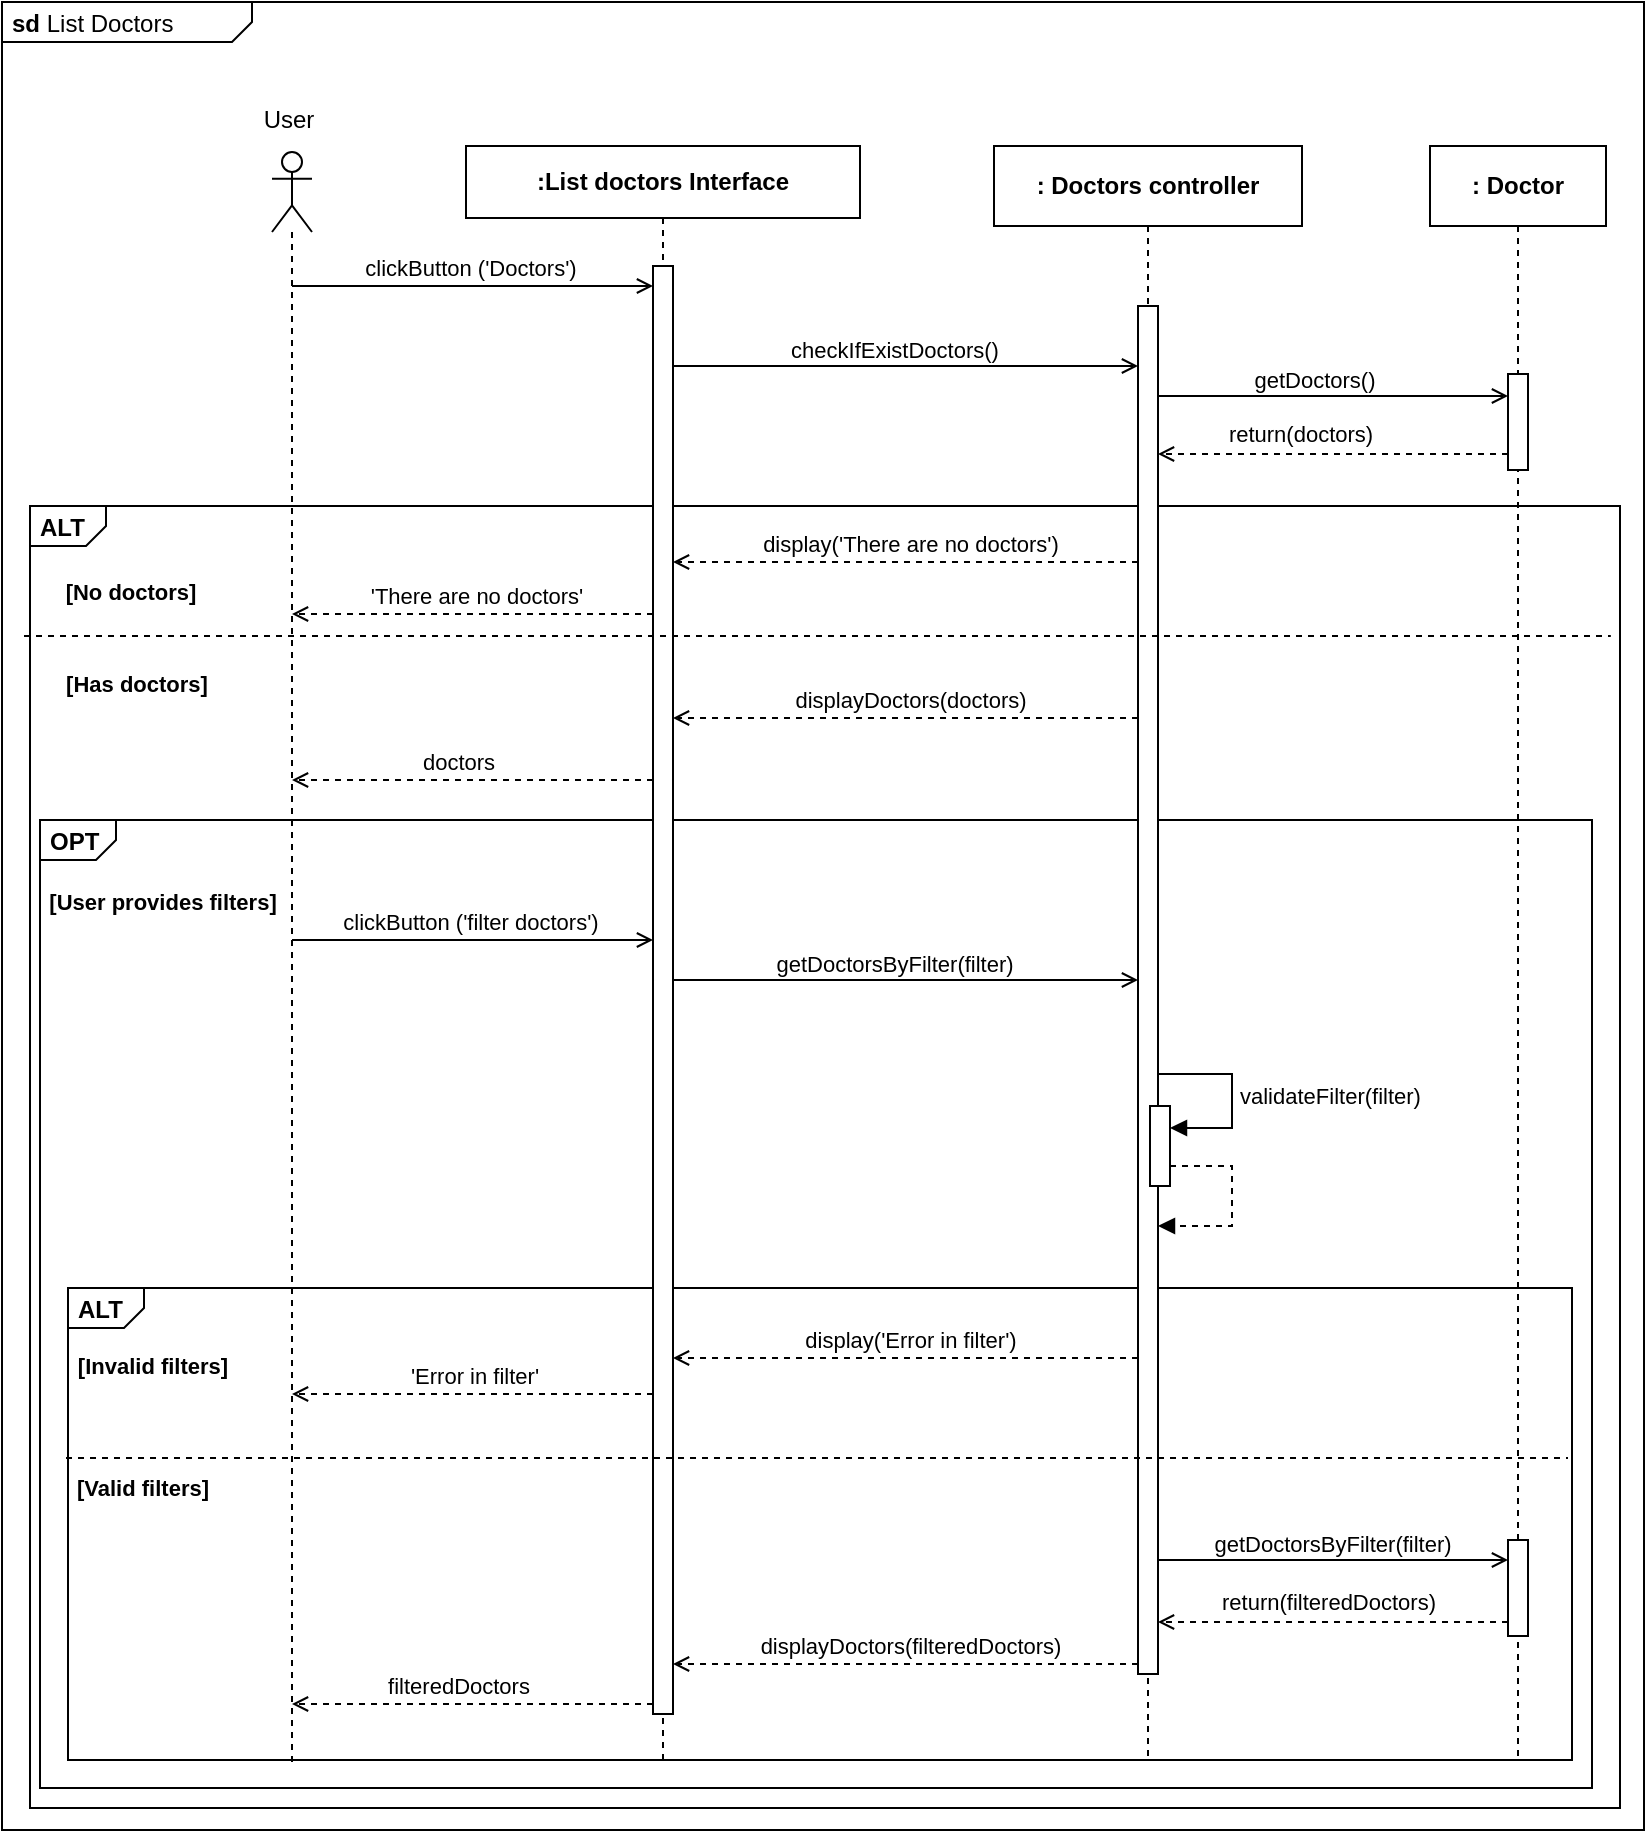 <mxfile version="24.4.10" type="github">
  <diagram name="Page-1" id="2YBvvXClWsGukQMizWep">
    <mxGraphModel dx="1366" dy="1803" grid="1" gridSize="10" guides="1" tooltips="1" connect="1" arrows="1" fold="1" page="1" pageScale="1" pageWidth="850" pageHeight="1100" math="0" shadow="0">
      <root>
        <mxCell id="0" />
        <mxCell id="1" parent="0" />
        <mxCell id="VnX3BFoDX9NUagO3A515-1" value="&lt;p style=&quot;margin:0px;margin-top:4px;margin-left:5px;text-align:left;&quot;&gt;&lt;b&gt;sd&lt;/b&gt;&amp;nbsp;List Doctors&lt;/p&gt;" style="html=1;shape=mxgraph.sysml.package;overflow=fill;labelX=125.17;align=left;spacingLeft=5;verticalAlign=top;spacingTop=-3;" vertex="1" parent="1">
          <mxGeometry x="140" y="-1007" width="821" height="914" as="geometry" />
        </mxCell>
        <mxCell id="VnX3BFoDX9NUagO3A515-2" value="&lt;p style=&quot;margin:0px;margin-top:4px;margin-left:5px;text-align:left;&quot;&gt;&lt;b&gt;ALT&lt;/b&gt;&lt;/p&gt;" style="html=1;shape=mxgraph.sysml.package;overflow=fill;labelX=38.73;align=left;spacingLeft=5;verticalAlign=top;spacingTop=-3;" vertex="1" parent="1">
          <mxGeometry x="154" y="-755" width="795" height="651" as="geometry" />
        </mxCell>
        <mxCell id="VnX3BFoDX9NUagO3A515-3" value="&lt;p style=&quot;margin:0px;margin-top:4px;margin-left:5px;text-align:left;&quot;&gt;&lt;b&gt;OPT&lt;/b&gt;&lt;/p&gt;" style="html=1;shape=mxgraph.sysml.package;overflow=fill;labelX=38.73;align=left;spacingLeft=5;verticalAlign=top;spacingTop=-3;" vertex="1" parent="1">
          <mxGeometry x="159" y="-598" width="776" height="484" as="geometry" />
        </mxCell>
        <mxCell id="VnX3BFoDX9NUagO3A515-4" value="&lt;p style=&quot;margin:0px;margin-top:4px;margin-left:5px;text-align:left;&quot;&gt;&lt;b&gt;ALT&lt;/b&gt;&lt;/p&gt;" style="html=1;shape=mxgraph.sysml.package;overflow=fill;labelX=38.73;align=left;spacingLeft=5;verticalAlign=top;spacingTop=-3;" vertex="1" parent="1">
          <mxGeometry x="173" y="-364" width="752" height="236" as="geometry" />
        </mxCell>
        <mxCell id="VnX3BFoDX9NUagO3A515-5" value="&lt;b&gt;:List doctors Interface&lt;/b&gt;" style="shape=umlLifeline;perimeter=lifelinePerimeter;whiteSpace=wrap;html=1;container=1;dropTarget=0;collapsible=0;recursiveResize=0;outlineConnect=0;portConstraint=eastwest;newEdgeStyle={&quot;edgeStyle&quot;:&quot;elbowEdgeStyle&quot;,&quot;elbow&quot;:&quot;vertical&quot;,&quot;curved&quot;:0,&quot;rounded&quot;:0};size=36;" vertex="1" parent="1">
          <mxGeometry x="372" y="-935" width="197" height="810" as="geometry" />
        </mxCell>
        <mxCell id="VnX3BFoDX9NUagO3A515-6" value="" style="html=1;points=[[0,0,0,0,5],[0,1,0,0,-5],[1,0,0,0,5],[1,1,0,0,-5]];perimeter=orthogonalPerimeter;outlineConnect=0;targetShapes=umlLifeline;portConstraint=eastwest;newEdgeStyle={&quot;curved&quot;:0,&quot;rounded&quot;:0};" vertex="1" parent="VnX3BFoDX9NUagO3A515-5">
          <mxGeometry x="93.5" y="60" width="10" height="724" as="geometry" />
        </mxCell>
        <mxCell id="VnX3BFoDX9NUagO3A515-7" value="&lt;b&gt;: Doctors controller&lt;/b&gt;" style="shape=umlLifeline;perimeter=lifelinePerimeter;whiteSpace=wrap;html=1;container=1;dropTarget=0;collapsible=0;recursiveResize=0;outlineConnect=0;portConstraint=eastwest;newEdgeStyle={&quot;edgeStyle&quot;:&quot;elbowEdgeStyle&quot;,&quot;elbow&quot;:&quot;vertical&quot;,&quot;curved&quot;:0,&quot;rounded&quot;:0};" vertex="1" parent="1">
          <mxGeometry x="636" y="-935" width="154" height="806" as="geometry" />
        </mxCell>
        <mxCell id="VnX3BFoDX9NUagO3A515-8" value="" style="html=1;points=[[0,0,0,0,5],[0,1,0,0,-5],[1,0,0,0,5],[1,1,0,0,-5]];perimeter=orthogonalPerimeter;outlineConnect=0;targetShapes=umlLifeline;portConstraint=eastwest;newEdgeStyle={&quot;curved&quot;:0,&quot;rounded&quot;:0};" vertex="1" parent="VnX3BFoDX9NUagO3A515-7">
          <mxGeometry x="72" y="80" width="10" height="684" as="geometry" />
        </mxCell>
        <mxCell id="VnX3BFoDX9NUagO3A515-9" value="validateFilter(filter)" style="html=1;align=left;spacingLeft=2;endArrow=block;rounded=0;edgeStyle=orthogonalEdgeStyle;curved=0;rounded=0;strokeColor=default;verticalAlign=middle;fontFamily=Helvetica;fontSize=11;fontColor=default;labelBackgroundColor=default;" edge="1" parent="VnX3BFoDX9NUagO3A515-7" source="VnX3BFoDX9NUagO3A515-8" target="VnX3BFoDX9NUagO3A515-10">
          <mxGeometry relative="1" as="geometry">
            <mxPoint x="97" y="409" as="sourcePoint" />
            <Array as="points">
              <mxPoint x="119" y="464" />
              <mxPoint x="119" y="491" />
            </Array>
            <mxPoint x="119" y="455.032" as="targetPoint" />
          </mxGeometry>
        </mxCell>
        <mxCell id="VnX3BFoDX9NUagO3A515-10" value="" style="html=1;points=[[0,0,0,0,5],[0,1,0,0,-5],[1,0,0,0,5],[1,1,0,0,-5]];perimeter=orthogonalPerimeter;outlineConnect=0;targetShapes=umlLifeline;portConstraint=eastwest;newEdgeStyle={&quot;curved&quot;:0,&quot;rounded&quot;:0};fontFamily=Helvetica;fontSize=11;fontColor=default;labelBackgroundColor=default;" vertex="1" parent="VnX3BFoDX9NUagO3A515-7">
          <mxGeometry x="78" y="480" width="10" height="40" as="geometry" />
        </mxCell>
        <mxCell id="VnX3BFoDX9NUagO3A515-11" value="" style="html=1;align=left;spacingLeft=2;endArrow=block;rounded=0;edgeStyle=orthogonalEdgeStyle;curved=0;rounded=0;strokeColor=default;verticalAlign=middle;fontFamily=Helvetica;fontSize=11;fontColor=default;labelBackgroundColor=default;dashed=1;" edge="1" parent="VnX3BFoDX9NUagO3A515-7" source="VnX3BFoDX9NUagO3A515-10" target="VnX3BFoDX9NUagO3A515-8">
          <mxGeometry relative="1" as="geometry">
            <mxPoint x="99" y="534" as="sourcePoint" />
            <Array as="points">
              <mxPoint x="119" y="510" />
              <mxPoint x="119" y="540" />
            </Array>
            <mxPoint x="105" y="577" as="targetPoint" />
          </mxGeometry>
        </mxCell>
        <mxCell id="VnX3BFoDX9NUagO3A515-12" value="" style="shape=umlLifeline;perimeter=lifelinePerimeter;whiteSpace=wrap;html=1;container=1;dropTarget=0;collapsible=0;recursiveResize=0;outlineConnect=0;portConstraint=eastwest;newEdgeStyle={&quot;curved&quot;:0,&quot;rounded&quot;:0};participant=umlActor;" vertex="1" parent="1">
          <mxGeometry x="275" y="-932" width="20" height="806" as="geometry" />
        </mxCell>
        <mxCell id="VnX3BFoDX9NUagO3A515-13" value="User" style="text;html=1;align=center;verticalAlign=middle;resizable=0;points=[];autosize=1;strokeColor=none;fillColor=none;" vertex="1" parent="1">
          <mxGeometry x="261" y="-961" width="43" height="26" as="geometry" />
        </mxCell>
        <mxCell id="VnX3BFoDX9NUagO3A515-14" value="&lt;b&gt;: Doctor&lt;/b&gt;" style="shape=umlLifeline;perimeter=lifelinePerimeter;whiteSpace=wrap;html=1;container=1;dropTarget=0;collapsible=0;recursiveResize=0;outlineConnect=0;portConstraint=eastwest;newEdgeStyle={&quot;edgeStyle&quot;:&quot;elbowEdgeStyle&quot;,&quot;elbow&quot;:&quot;vertical&quot;,&quot;curved&quot;:0,&quot;rounded&quot;:0};" vertex="1" parent="1">
          <mxGeometry x="854" y="-935" width="88" height="807" as="geometry" />
        </mxCell>
        <mxCell id="VnX3BFoDX9NUagO3A515-15" value="" style="html=1;points=[[0,0,0,0,5],[0,1,0,0,-5],[1,0,0,0,5],[1,1,0,0,-5]];perimeter=orthogonalPerimeter;outlineConnect=0;targetShapes=umlLifeline;portConstraint=eastwest;newEdgeStyle={&quot;curved&quot;:0,&quot;rounded&quot;:0};" vertex="1" parent="VnX3BFoDX9NUagO3A515-14">
          <mxGeometry x="39" y="114" width="10" height="48" as="geometry" />
        </mxCell>
        <mxCell id="VnX3BFoDX9NUagO3A515-16" value="" style="html=1;points=[[0,0,0,0,5],[0,1,0,0,-5],[1,0,0,0,5],[1,1,0,0,-5]];perimeter=orthogonalPerimeter;outlineConnect=0;targetShapes=umlLifeline;portConstraint=eastwest;newEdgeStyle={&quot;curved&quot;:0,&quot;rounded&quot;:0};" vertex="1" parent="VnX3BFoDX9NUagO3A515-14">
          <mxGeometry x="39" y="697" width="10" height="48" as="geometry" />
        </mxCell>
        <mxCell id="VnX3BFoDX9NUagO3A515-17" style="rounded=0;orthogonalLoop=1;jettySize=auto;html=1;endArrow=open;endFill=0;" edge="1" parent="1" source="VnX3BFoDX9NUagO3A515-12" target="VnX3BFoDX9NUagO3A515-6">
          <mxGeometry relative="1" as="geometry">
            <mxPoint x="249.5" y="-862" as="sourcePoint" />
            <Array as="points">
              <mxPoint x="360" y="-865" />
            </Array>
          </mxGeometry>
        </mxCell>
        <mxCell id="VnX3BFoDX9NUagO3A515-18" value="clickButton (&#39;Doctors&#39;)" style="edgeLabel;html=1;align=center;verticalAlign=middle;resizable=0;points=[];" vertex="1" connectable="0" parent="VnX3BFoDX9NUagO3A515-17">
          <mxGeometry x="-0.198" y="-1" relative="1" as="geometry">
            <mxPoint x="16" y="-10" as="offset" />
          </mxGeometry>
        </mxCell>
        <mxCell id="VnX3BFoDX9NUagO3A515-19" style="rounded=0;orthogonalLoop=1;jettySize=auto;html=1;endArrow=open;endFill=0;" edge="1" parent="1" source="VnX3BFoDX9NUagO3A515-6" target="VnX3BFoDX9NUagO3A515-8">
          <mxGeometry relative="1" as="geometry">
            <mxPoint x="480" y="-825" as="sourcePoint" />
            <Array as="points">
              <mxPoint x="553" y="-825" />
            </Array>
            <mxPoint x="666" y="-825" as="targetPoint" />
          </mxGeometry>
        </mxCell>
        <mxCell id="VnX3BFoDX9NUagO3A515-20" value="checkIfExistDoctors()" style="edgeLabel;html=1;align=center;verticalAlign=middle;resizable=0;points=[];" vertex="1" connectable="0" parent="VnX3BFoDX9NUagO3A515-19">
          <mxGeometry x="-0.198" y="-1" relative="1" as="geometry">
            <mxPoint x="17" y="-9" as="offset" />
          </mxGeometry>
        </mxCell>
        <mxCell id="VnX3BFoDX9NUagO3A515-21" style="rounded=0;orthogonalLoop=1;jettySize=auto;html=1;endArrow=open;endFill=0;" edge="1" parent="1" source="VnX3BFoDX9NUagO3A515-8" target="VnX3BFoDX9NUagO3A515-15">
          <mxGeometry relative="1" as="geometry">
            <mxPoint x="673" y="-810" as="sourcePoint" />
            <Array as="points">
              <mxPoint x="756" y="-810" />
            </Array>
            <mxPoint x="893" y="-810" as="targetPoint" />
          </mxGeometry>
        </mxCell>
        <mxCell id="VnX3BFoDX9NUagO3A515-22" value="getDoctors()" style="edgeLabel;html=1;align=center;verticalAlign=middle;resizable=0;points=[];" vertex="1" connectable="0" parent="VnX3BFoDX9NUagO3A515-21">
          <mxGeometry x="-0.198" y="-1" relative="1" as="geometry">
            <mxPoint x="8" y="-9" as="offset" />
          </mxGeometry>
        </mxCell>
        <mxCell id="VnX3BFoDX9NUagO3A515-23" style="rounded=0;orthogonalLoop=1;jettySize=auto;html=1;endArrow=open;endFill=0;dashed=1;" edge="1" parent="1" source="VnX3BFoDX9NUagO3A515-15" target="VnX3BFoDX9NUagO3A515-8">
          <mxGeometry relative="1" as="geometry">
            <mxPoint x="893" y="-781" as="sourcePoint" />
            <Array as="points">
              <mxPoint x="746" y="-781" />
            </Array>
            <mxPoint x="674" y="-781" as="targetPoint" />
          </mxGeometry>
        </mxCell>
        <mxCell id="VnX3BFoDX9NUagO3A515-24" value="return(doctors)" style="edgeLabel;html=1;align=center;verticalAlign=middle;resizable=0;points=[];" vertex="1" connectable="0" parent="VnX3BFoDX9NUagO3A515-23">
          <mxGeometry x="-0.198" y="-1" relative="1" as="geometry">
            <mxPoint x="-34" y="-9" as="offset" />
          </mxGeometry>
        </mxCell>
        <mxCell id="VnX3BFoDX9NUagO3A515-25" value="&lt;b&gt;[No doctors]&lt;/b&gt;" style="text;html=1;align=center;verticalAlign=middle;resizable=0;points=[];autosize=1;strokeColor=none;fillColor=none;fontFamily=Helvetica;fontSize=11;fontColor=default;labelBackgroundColor=default;" vertex="1" parent="1">
          <mxGeometry x="159" y="-727" width="90" height="30" as="geometry" />
        </mxCell>
        <mxCell id="VnX3BFoDX9NUagO3A515-26" style="rounded=0;orthogonalLoop=1;jettySize=auto;html=1;endArrow=open;endFill=0;dashed=1;" edge="1" parent="1" source="VnX3BFoDX9NUagO3A515-8" target="VnX3BFoDX9NUagO3A515-6">
          <mxGeometry relative="1" as="geometry">
            <mxPoint x="666" y="-717" as="sourcePoint" />
            <Array as="points">
              <mxPoint x="559" y="-727" />
            </Array>
            <mxPoint x="480" y="-717" as="targetPoint" />
          </mxGeometry>
        </mxCell>
        <mxCell id="VnX3BFoDX9NUagO3A515-27" value="display(&#39;There are no doctors&#39;)" style="edgeLabel;html=1;align=center;verticalAlign=middle;resizable=0;points=[];fontFamily=Helvetica;fontSize=11;fontColor=default;labelBackgroundColor=default;" vertex="1" connectable="0" parent="VnX3BFoDX9NUagO3A515-26">
          <mxGeometry x="-0.042" relative="1" as="geometry">
            <mxPoint x="-3" y="-9" as="offset" />
          </mxGeometry>
        </mxCell>
        <mxCell id="VnX3BFoDX9NUagO3A515-28" style="rounded=0;orthogonalLoop=1;jettySize=auto;html=1;endArrow=open;endFill=0;dashed=1;" edge="1" parent="1" source="VnX3BFoDX9NUagO3A515-6" target="VnX3BFoDX9NUagO3A515-12">
          <mxGeometry relative="1" as="geometry">
            <mxPoint x="469.42" y="-701" as="sourcePoint" />
            <Array as="points">
              <mxPoint x="368.34" y="-701" />
            </Array>
            <mxPoint x="262.003" y="-701" as="targetPoint" />
          </mxGeometry>
        </mxCell>
        <mxCell id="VnX3BFoDX9NUagO3A515-29" value="&#39;There are no doctors&#39;" style="edgeLabel;html=1;align=center;verticalAlign=middle;resizable=0;points=[];" vertex="1" connectable="0" parent="VnX3BFoDX9NUagO3A515-28">
          <mxGeometry x="-0.198" y="-1" relative="1" as="geometry">
            <mxPoint x="-16" y="-8" as="offset" />
          </mxGeometry>
        </mxCell>
        <mxCell id="VnX3BFoDX9NUagO3A515-30" value="&lt;b&gt;[Has doctors]&lt;/b&gt;" style="text;html=1;align=center;verticalAlign=middle;resizable=0;points=[];autosize=1;strokeColor=none;fillColor=none;fontFamily=Helvetica;fontSize=11;fontColor=default;labelBackgroundColor=default;" vertex="1" parent="1">
          <mxGeometry x="162" y="-681" width="90" height="30" as="geometry" />
        </mxCell>
        <mxCell id="VnX3BFoDX9NUagO3A515-31" style="rounded=0;orthogonalLoop=1;jettySize=auto;html=1;endArrow=open;endFill=0;dashed=1;" edge="1" parent="1" source="VnX3BFoDX9NUagO3A515-8" target="VnX3BFoDX9NUagO3A515-6">
          <mxGeometry relative="1" as="geometry">
            <mxPoint x="714" y="-646" as="sourcePoint" />
            <mxPoint x="486" y="-646" as="targetPoint" />
            <Array as="points">
              <mxPoint x="579" y="-649" />
            </Array>
          </mxGeometry>
        </mxCell>
        <mxCell id="VnX3BFoDX9NUagO3A515-32" value="displayDoctors(doctors)" style="edgeLabel;html=1;align=center;verticalAlign=middle;resizable=0;points=[];fontFamily=Helvetica;fontSize=11;fontColor=default;labelBackgroundColor=default;" vertex="1" connectable="0" parent="VnX3BFoDX9NUagO3A515-31">
          <mxGeometry x="-0.042" relative="1" as="geometry">
            <mxPoint x="-3" y="-9" as="offset" />
          </mxGeometry>
        </mxCell>
        <mxCell id="VnX3BFoDX9NUagO3A515-33" style="rounded=0;orthogonalLoop=1;jettySize=auto;html=1;strokeColor=default;align=center;verticalAlign=middle;fontFamily=Helvetica;fontSize=11;fontColor=default;labelBackgroundColor=default;endArrow=none;endFill=0;dashed=1;exitX=0.002;exitY=0.084;exitDx=0;exitDy=0;exitPerimeter=0;entryX=1;entryY=0.084;entryDx=0;entryDy=0;entryPerimeter=0;" edge="1" parent="1">
          <mxGeometry relative="1" as="geometry">
            <mxPoint x="151.0" y="-690.0" as="sourcePoint" />
            <mxPoint x="944.41" y="-690.0" as="targetPoint" />
          </mxGeometry>
        </mxCell>
        <mxCell id="VnX3BFoDX9NUagO3A515-34" style="rounded=0;orthogonalLoop=1;jettySize=auto;html=1;endArrow=open;endFill=0;dashed=1;" edge="1" parent="1" source="VnX3BFoDX9NUagO3A515-6" target="VnX3BFoDX9NUagO3A515-12">
          <mxGeometry relative="1" as="geometry">
            <mxPoint x="468.83" y="-618" as="sourcePoint" />
            <Array as="points">
              <mxPoint x="382.17" y="-618" />
            </Array>
            <mxPoint x="260.997" y="-618" as="targetPoint" />
          </mxGeometry>
        </mxCell>
        <mxCell id="VnX3BFoDX9NUagO3A515-35" value="doctors" style="edgeLabel;html=1;align=center;verticalAlign=middle;resizable=0;points=[];fontFamily=Helvetica;fontSize=11;fontColor=default;labelBackgroundColor=default;" vertex="1" connectable="0" parent="VnX3BFoDX9NUagO3A515-34">
          <mxGeometry x="0.143" y="1" relative="1" as="geometry">
            <mxPoint x="5" y="-10" as="offset" />
          </mxGeometry>
        </mxCell>
        <mxCell id="VnX3BFoDX9NUagO3A515-36" value="&lt;b&gt;[User provides filters]&lt;/b&gt;" style="text;html=1;align=center;verticalAlign=middle;resizable=0;points=[];autosize=1;strokeColor=none;fillColor=none;fontFamily=Helvetica;fontSize=11;fontColor=default;labelBackgroundColor=default;" vertex="1" parent="1">
          <mxGeometry x="154" y="-570" width="132" height="25" as="geometry" />
        </mxCell>
        <mxCell id="VnX3BFoDX9NUagO3A515-37" style="rounded=0;orthogonalLoop=1;jettySize=auto;html=1;endArrow=open;endFill=0;" edge="1" parent="1" source="VnX3BFoDX9NUagO3A515-12" target="VnX3BFoDX9NUagO3A515-6">
          <mxGeometry relative="1" as="geometry">
            <mxPoint x="283" y="-538" as="sourcePoint" />
            <Array as="points">
              <mxPoint x="358" y="-538" />
            </Array>
            <mxPoint x="468" y="-538" as="targetPoint" />
          </mxGeometry>
        </mxCell>
        <mxCell id="VnX3BFoDX9NUagO3A515-38" value="clickButton (&#39;filter doctors&#39;)" style="edgeLabel;html=1;align=center;verticalAlign=middle;resizable=0;points=[];" vertex="1" connectable="0" parent="VnX3BFoDX9NUagO3A515-37">
          <mxGeometry x="-0.198" y="-1" relative="1" as="geometry">
            <mxPoint x="16" y="-10" as="offset" />
          </mxGeometry>
        </mxCell>
        <mxCell id="VnX3BFoDX9NUagO3A515-39" style="rounded=0;orthogonalLoop=1;jettySize=auto;html=1;endArrow=open;endFill=0;" edge="1" parent="1" source="VnX3BFoDX9NUagO3A515-6" target="VnX3BFoDX9NUagO3A515-8">
          <mxGeometry relative="1" as="geometry">
            <mxPoint x="476" y="-518" as="sourcePoint" />
            <Array as="points">
              <mxPoint x="549" y="-518" />
            </Array>
            <mxPoint x="704" y="-518" as="targetPoint" />
          </mxGeometry>
        </mxCell>
        <mxCell id="VnX3BFoDX9NUagO3A515-40" value="getDoctorsByFilter(filter)" style="edgeLabel;html=1;align=center;verticalAlign=middle;resizable=0;points=[];" vertex="1" connectable="0" parent="VnX3BFoDX9NUagO3A515-39">
          <mxGeometry x="-0.198" y="-1" relative="1" as="geometry">
            <mxPoint x="17" y="-9" as="offset" />
          </mxGeometry>
        </mxCell>
        <mxCell id="VnX3BFoDX9NUagO3A515-41" value="&lt;b&gt;[Invalid filters]&lt;/b&gt;" style="text;html=1;align=center;verticalAlign=middle;resizable=0;points=[];autosize=1;strokeColor=none;fillColor=none;fontFamily=Helvetica;fontSize=11;fontColor=default;labelBackgroundColor=default;" vertex="1" parent="1">
          <mxGeometry x="168" y="-338" width="93" height="25" as="geometry" />
        </mxCell>
        <mxCell id="VnX3BFoDX9NUagO3A515-42" style="rounded=0;orthogonalLoop=1;jettySize=auto;html=1;strokeColor=default;align=center;verticalAlign=middle;fontFamily=Helvetica;fontSize=11;fontColor=default;labelBackgroundColor=default;endArrow=none;endFill=0;dashed=1;" edge="1" parent="1">
          <mxGeometry relative="1" as="geometry">
            <mxPoint x="172" y="-279" as="sourcePoint" />
            <mxPoint x="923" y="-279" as="targetPoint" />
          </mxGeometry>
        </mxCell>
        <mxCell id="VnX3BFoDX9NUagO3A515-43" value="&lt;b&gt;[Valid filters]&lt;/b&gt;" style="text;html=1;align=center;verticalAlign=middle;resizable=0;points=[];autosize=1;strokeColor=none;fillColor=none;fontFamily=Helvetica;fontSize=11;fontColor=default;labelBackgroundColor=default;" vertex="1" parent="1">
          <mxGeometry x="168" y="-277" width="84" height="25" as="geometry" />
        </mxCell>
        <mxCell id="VnX3BFoDX9NUagO3A515-44" style="rounded=0;orthogonalLoop=1;jettySize=auto;html=1;endArrow=open;endFill=0;dashed=1;" edge="1" parent="1" source="VnX3BFoDX9NUagO3A515-8" target="VnX3BFoDX9NUagO3A515-6">
          <mxGeometry relative="1" as="geometry">
            <mxPoint x="713" y="-323" as="sourcePoint" />
            <Array as="points">
              <mxPoint x="562" y="-329" />
            </Array>
            <mxPoint x="483" y="-329" as="targetPoint" />
          </mxGeometry>
        </mxCell>
        <mxCell id="VnX3BFoDX9NUagO3A515-45" value="display(&#39;Error in filter&#39;)" style="edgeLabel;html=1;align=center;verticalAlign=middle;resizable=0;points=[];fontFamily=Helvetica;fontSize=11;fontColor=default;labelBackgroundColor=default;" vertex="1" connectable="0" parent="VnX3BFoDX9NUagO3A515-44">
          <mxGeometry x="-0.042" relative="1" as="geometry">
            <mxPoint x="-3" y="-9" as="offset" />
          </mxGeometry>
        </mxCell>
        <mxCell id="VnX3BFoDX9NUagO3A515-46" style="rounded=0;orthogonalLoop=1;jettySize=auto;html=1;endArrow=open;endFill=0;dashed=1;" edge="1" parent="1" source="VnX3BFoDX9NUagO3A515-6" target="VnX3BFoDX9NUagO3A515-12">
          <mxGeometry relative="1" as="geometry">
            <mxPoint x="525" y="-311" as="sourcePoint" />
            <Array as="points">
              <mxPoint x="379" y="-311" />
            </Array>
            <mxPoint x="297" y="-311" as="targetPoint" />
          </mxGeometry>
        </mxCell>
        <mxCell id="VnX3BFoDX9NUagO3A515-47" value="&#39;Error in filter&#39;" style="edgeLabel;html=1;align=center;verticalAlign=middle;resizable=0;points=[];fontFamily=Helvetica;fontSize=11;fontColor=default;labelBackgroundColor=default;" vertex="1" connectable="0" parent="VnX3BFoDX9NUagO3A515-46">
          <mxGeometry x="-0.042" relative="1" as="geometry">
            <mxPoint x="-3" y="-9" as="offset" />
          </mxGeometry>
        </mxCell>
        <mxCell id="VnX3BFoDX9NUagO3A515-48" style="rounded=0;orthogonalLoop=1;jettySize=auto;html=1;endArrow=open;endFill=0;" edge="1" parent="1" source="VnX3BFoDX9NUagO3A515-8" target="VnX3BFoDX9NUagO3A515-16">
          <mxGeometry relative="1" as="geometry">
            <mxPoint x="688" y="-228" as="sourcePoint" />
            <Array as="points">
              <mxPoint x="757" y="-228" />
            </Array>
            <mxPoint x="893" y="-228" as="targetPoint" />
          </mxGeometry>
        </mxCell>
        <mxCell id="VnX3BFoDX9NUagO3A515-49" value="getDoctorsByFilter(filter)" style="edgeLabel;html=1;align=center;verticalAlign=middle;resizable=0;points=[];" vertex="1" connectable="0" parent="VnX3BFoDX9NUagO3A515-48">
          <mxGeometry x="-0.198" y="-1" relative="1" as="geometry">
            <mxPoint x="17" y="-9" as="offset" />
          </mxGeometry>
        </mxCell>
        <mxCell id="VnX3BFoDX9NUagO3A515-50" style="rounded=0;orthogonalLoop=1;jettySize=auto;html=1;endArrow=open;endFill=0;dashed=1;" edge="1" parent="1" source="VnX3BFoDX9NUagO3A515-16" target="VnX3BFoDX9NUagO3A515-8">
          <mxGeometry relative="1" as="geometry">
            <mxPoint x="893" y="-197" as="sourcePoint" />
            <Array as="points">
              <mxPoint x="745" y="-197" />
            </Array>
            <mxPoint x="718" y="-197" as="targetPoint" />
          </mxGeometry>
        </mxCell>
        <mxCell id="VnX3BFoDX9NUagO3A515-51" value="return(filteredDoctors)" style="edgeLabel;html=1;align=center;verticalAlign=middle;resizable=0;points=[];" vertex="1" connectable="0" parent="VnX3BFoDX9NUagO3A515-50">
          <mxGeometry x="-0.198" y="-1" relative="1" as="geometry">
            <mxPoint x="-20" y="-9" as="offset" />
          </mxGeometry>
        </mxCell>
        <mxCell id="VnX3BFoDX9NUagO3A515-52" style="rounded=0;orthogonalLoop=1;jettySize=auto;html=1;endArrow=open;endFill=0;dashed=1;" edge="1" parent="1" source="VnX3BFoDX9NUagO3A515-8" target="VnX3BFoDX9NUagO3A515-6">
          <mxGeometry relative="1" as="geometry">
            <mxPoint x="713" y="-176" as="sourcePoint" />
            <mxPoint x="485" y="-176" as="targetPoint" />
            <Array as="points">
              <mxPoint x="584" y="-176" />
            </Array>
          </mxGeometry>
        </mxCell>
        <mxCell id="VnX3BFoDX9NUagO3A515-53" value="displayDoctors(filteredDoctors)" style="edgeLabel;html=1;align=center;verticalAlign=middle;resizable=0;points=[];fontFamily=Helvetica;fontSize=11;fontColor=default;labelBackgroundColor=default;" vertex="1" connectable="0" parent="VnX3BFoDX9NUagO3A515-52">
          <mxGeometry x="-0.042" relative="1" as="geometry">
            <mxPoint x="-3" y="-9" as="offset" />
          </mxGeometry>
        </mxCell>
        <mxCell id="VnX3BFoDX9NUagO3A515-54" style="rounded=0;orthogonalLoop=1;jettySize=auto;html=1;endArrow=open;endFill=0;dashed=1;" edge="1" parent="1" source="VnX3BFoDX9NUagO3A515-6" target="VnX3BFoDX9NUagO3A515-12">
          <mxGeometry relative="1" as="geometry">
            <mxPoint x="460" y="-156" as="sourcePoint" />
            <Array as="points">
              <mxPoint x="372.17" y="-156" />
            </Array>
            <mxPoint x="275" y="-156" as="targetPoint" />
          </mxGeometry>
        </mxCell>
        <mxCell id="VnX3BFoDX9NUagO3A515-55" value="filteredDoctors" style="edgeLabel;html=1;align=center;verticalAlign=middle;resizable=0;points=[];fontFamily=Helvetica;fontSize=11;fontColor=default;labelBackgroundColor=default;" vertex="1" connectable="0" parent="VnX3BFoDX9NUagO3A515-54">
          <mxGeometry x="0.143" y="1" relative="1" as="geometry">
            <mxPoint x="5" y="-10" as="offset" />
          </mxGeometry>
        </mxCell>
      </root>
    </mxGraphModel>
  </diagram>
</mxfile>
